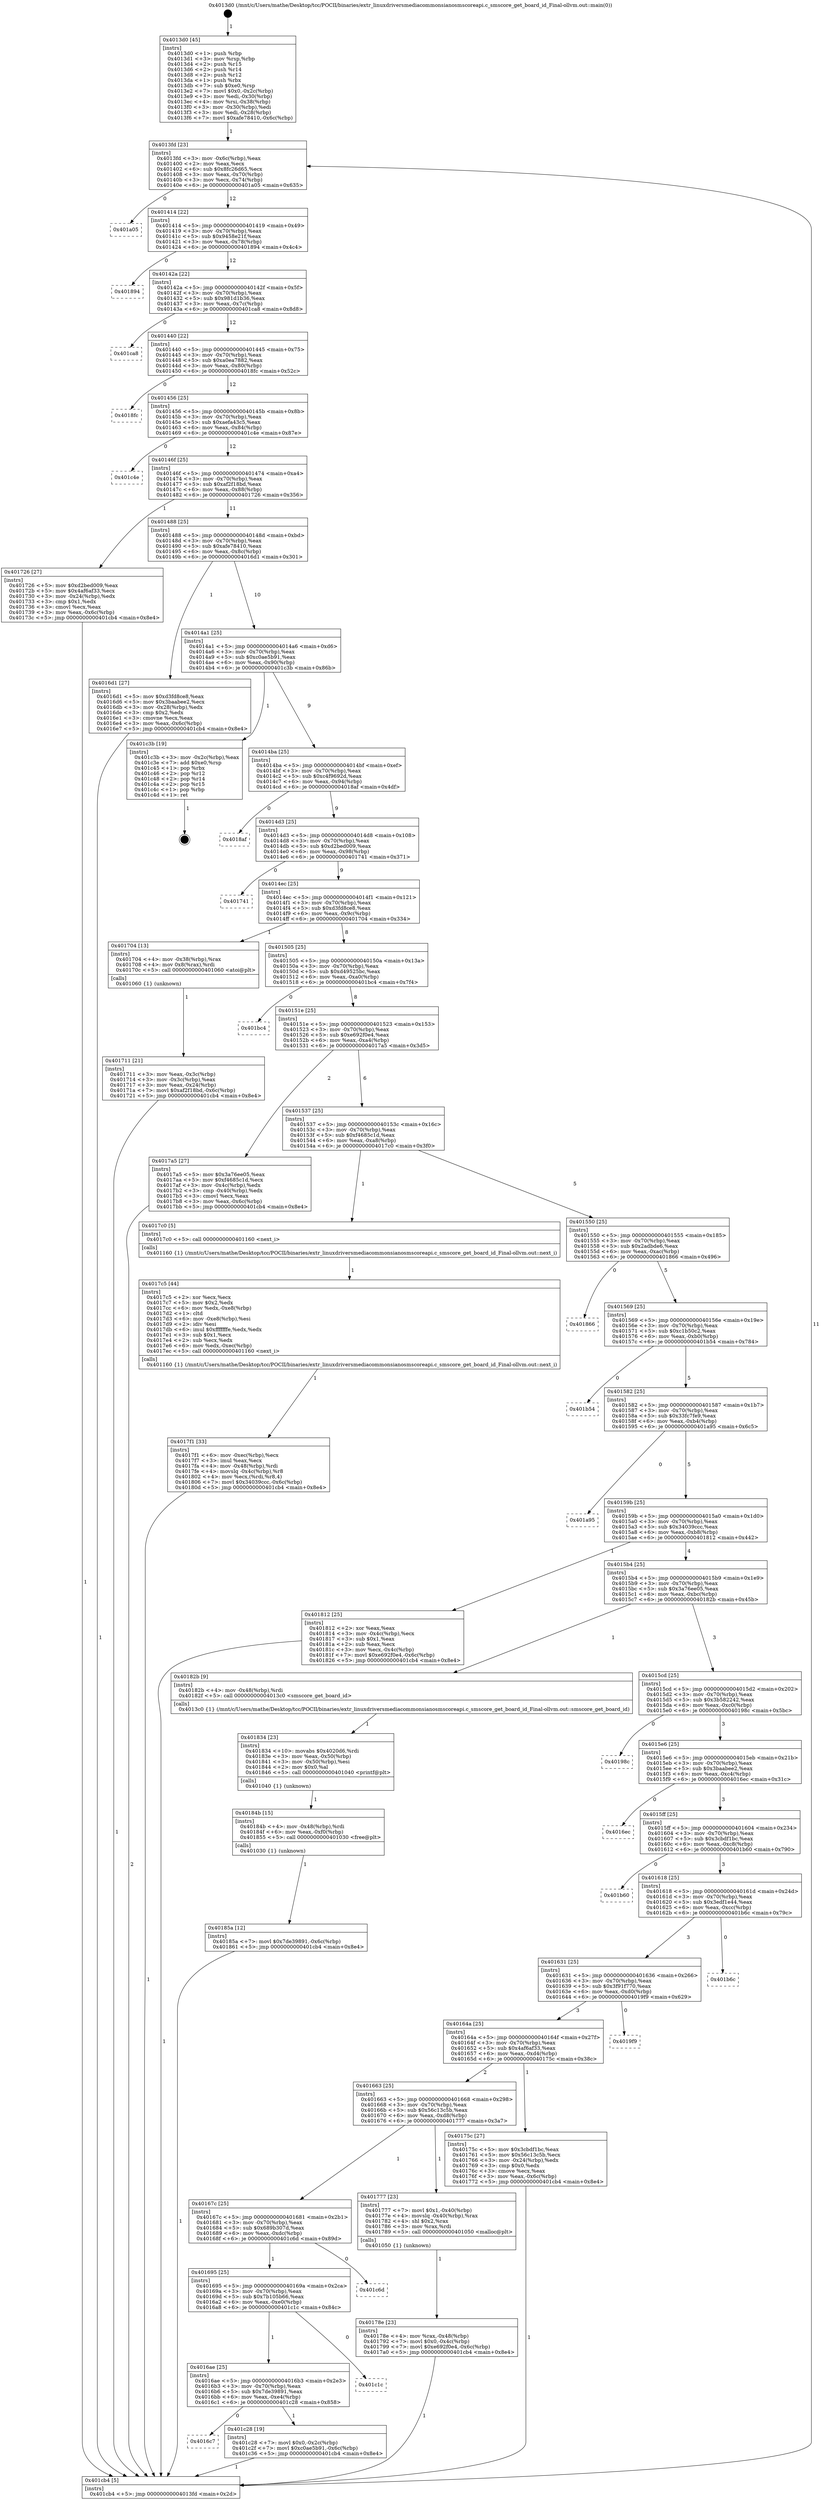 digraph "0x4013d0" {
  label = "0x4013d0 (/mnt/c/Users/mathe/Desktop/tcc/POCII/binaries/extr_linuxdriversmediacommonsianosmscoreapi.c_smscore_get_board_id_Final-ollvm.out::main(0))"
  labelloc = "t"
  node[shape=record]

  Entry [label="",width=0.3,height=0.3,shape=circle,fillcolor=black,style=filled]
  "0x4013fd" [label="{
     0x4013fd [23]\l
     | [instrs]\l
     &nbsp;&nbsp;0x4013fd \<+3\>: mov -0x6c(%rbp),%eax\l
     &nbsp;&nbsp;0x401400 \<+2\>: mov %eax,%ecx\l
     &nbsp;&nbsp;0x401402 \<+6\>: sub $0x8fc26d65,%ecx\l
     &nbsp;&nbsp;0x401408 \<+3\>: mov %eax,-0x70(%rbp)\l
     &nbsp;&nbsp;0x40140b \<+3\>: mov %ecx,-0x74(%rbp)\l
     &nbsp;&nbsp;0x40140e \<+6\>: je 0000000000401a05 \<main+0x635\>\l
  }"]
  "0x401a05" [label="{
     0x401a05\l
  }", style=dashed]
  "0x401414" [label="{
     0x401414 [22]\l
     | [instrs]\l
     &nbsp;&nbsp;0x401414 \<+5\>: jmp 0000000000401419 \<main+0x49\>\l
     &nbsp;&nbsp;0x401419 \<+3\>: mov -0x70(%rbp),%eax\l
     &nbsp;&nbsp;0x40141c \<+5\>: sub $0x9458e21f,%eax\l
     &nbsp;&nbsp;0x401421 \<+3\>: mov %eax,-0x78(%rbp)\l
     &nbsp;&nbsp;0x401424 \<+6\>: je 0000000000401894 \<main+0x4c4\>\l
  }"]
  Exit [label="",width=0.3,height=0.3,shape=circle,fillcolor=black,style=filled,peripheries=2]
  "0x401894" [label="{
     0x401894\l
  }", style=dashed]
  "0x40142a" [label="{
     0x40142a [22]\l
     | [instrs]\l
     &nbsp;&nbsp;0x40142a \<+5\>: jmp 000000000040142f \<main+0x5f\>\l
     &nbsp;&nbsp;0x40142f \<+3\>: mov -0x70(%rbp),%eax\l
     &nbsp;&nbsp;0x401432 \<+5\>: sub $0x981d1b36,%eax\l
     &nbsp;&nbsp;0x401437 \<+3\>: mov %eax,-0x7c(%rbp)\l
     &nbsp;&nbsp;0x40143a \<+6\>: je 0000000000401ca8 \<main+0x8d8\>\l
  }"]
  "0x4016c7" [label="{
     0x4016c7\l
  }", style=dashed]
  "0x401ca8" [label="{
     0x401ca8\l
  }", style=dashed]
  "0x401440" [label="{
     0x401440 [22]\l
     | [instrs]\l
     &nbsp;&nbsp;0x401440 \<+5\>: jmp 0000000000401445 \<main+0x75\>\l
     &nbsp;&nbsp;0x401445 \<+3\>: mov -0x70(%rbp),%eax\l
     &nbsp;&nbsp;0x401448 \<+5\>: sub $0xa0ea7882,%eax\l
     &nbsp;&nbsp;0x40144d \<+3\>: mov %eax,-0x80(%rbp)\l
     &nbsp;&nbsp;0x401450 \<+6\>: je 00000000004018fc \<main+0x52c\>\l
  }"]
  "0x401c28" [label="{
     0x401c28 [19]\l
     | [instrs]\l
     &nbsp;&nbsp;0x401c28 \<+7\>: movl $0x0,-0x2c(%rbp)\l
     &nbsp;&nbsp;0x401c2f \<+7\>: movl $0xc0ae5b91,-0x6c(%rbp)\l
     &nbsp;&nbsp;0x401c36 \<+5\>: jmp 0000000000401cb4 \<main+0x8e4\>\l
  }"]
  "0x4018fc" [label="{
     0x4018fc\l
  }", style=dashed]
  "0x401456" [label="{
     0x401456 [25]\l
     | [instrs]\l
     &nbsp;&nbsp;0x401456 \<+5\>: jmp 000000000040145b \<main+0x8b\>\l
     &nbsp;&nbsp;0x40145b \<+3\>: mov -0x70(%rbp),%eax\l
     &nbsp;&nbsp;0x40145e \<+5\>: sub $0xaefa43c5,%eax\l
     &nbsp;&nbsp;0x401463 \<+6\>: mov %eax,-0x84(%rbp)\l
     &nbsp;&nbsp;0x401469 \<+6\>: je 0000000000401c4e \<main+0x87e\>\l
  }"]
  "0x4016ae" [label="{
     0x4016ae [25]\l
     | [instrs]\l
     &nbsp;&nbsp;0x4016ae \<+5\>: jmp 00000000004016b3 \<main+0x2e3\>\l
     &nbsp;&nbsp;0x4016b3 \<+3\>: mov -0x70(%rbp),%eax\l
     &nbsp;&nbsp;0x4016b6 \<+5\>: sub $0x7de39891,%eax\l
     &nbsp;&nbsp;0x4016bb \<+6\>: mov %eax,-0xe4(%rbp)\l
     &nbsp;&nbsp;0x4016c1 \<+6\>: je 0000000000401c28 \<main+0x858\>\l
  }"]
  "0x401c4e" [label="{
     0x401c4e\l
  }", style=dashed]
  "0x40146f" [label="{
     0x40146f [25]\l
     | [instrs]\l
     &nbsp;&nbsp;0x40146f \<+5\>: jmp 0000000000401474 \<main+0xa4\>\l
     &nbsp;&nbsp;0x401474 \<+3\>: mov -0x70(%rbp),%eax\l
     &nbsp;&nbsp;0x401477 \<+5\>: sub $0xaf2f18bd,%eax\l
     &nbsp;&nbsp;0x40147c \<+6\>: mov %eax,-0x88(%rbp)\l
     &nbsp;&nbsp;0x401482 \<+6\>: je 0000000000401726 \<main+0x356\>\l
  }"]
  "0x401c1c" [label="{
     0x401c1c\l
  }", style=dashed]
  "0x401726" [label="{
     0x401726 [27]\l
     | [instrs]\l
     &nbsp;&nbsp;0x401726 \<+5\>: mov $0xd2bed009,%eax\l
     &nbsp;&nbsp;0x40172b \<+5\>: mov $0x4af6af33,%ecx\l
     &nbsp;&nbsp;0x401730 \<+3\>: mov -0x24(%rbp),%edx\l
     &nbsp;&nbsp;0x401733 \<+3\>: cmp $0x1,%edx\l
     &nbsp;&nbsp;0x401736 \<+3\>: cmovl %ecx,%eax\l
     &nbsp;&nbsp;0x401739 \<+3\>: mov %eax,-0x6c(%rbp)\l
     &nbsp;&nbsp;0x40173c \<+5\>: jmp 0000000000401cb4 \<main+0x8e4\>\l
  }"]
  "0x401488" [label="{
     0x401488 [25]\l
     | [instrs]\l
     &nbsp;&nbsp;0x401488 \<+5\>: jmp 000000000040148d \<main+0xbd\>\l
     &nbsp;&nbsp;0x40148d \<+3\>: mov -0x70(%rbp),%eax\l
     &nbsp;&nbsp;0x401490 \<+5\>: sub $0xafe78410,%eax\l
     &nbsp;&nbsp;0x401495 \<+6\>: mov %eax,-0x8c(%rbp)\l
     &nbsp;&nbsp;0x40149b \<+6\>: je 00000000004016d1 \<main+0x301\>\l
  }"]
  "0x401695" [label="{
     0x401695 [25]\l
     | [instrs]\l
     &nbsp;&nbsp;0x401695 \<+5\>: jmp 000000000040169a \<main+0x2ca\>\l
     &nbsp;&nbsp;0x40169a \<+3\>: mov -0x70(%rbp),%eax\l
     &nbsp;&nbsp;0x40169d \<+5\>: sub $0x7b105b66,%eax\l
     &nbsp;&nbsp;0x4016a2 \<+6\>: mov %eax,-0xe0(%rbp)\l
     &nbsp;&nbsp;0x4016a8 \<+6\>: je 0000000000401c1c \<main+0x84c\>\l
  }"]
  "0x4016d1" [label="{
     0x4016d1 [27]\l
     | [instrs]\l
     &nbsp;&nbsp;0x4016d1 \<+5\>: mov $0xd3fd8ce8,%eax\l
     &nbsp;&nbsp;0x4016d6 \<+5\>: mov $0x3baabee2,%ecx\l
     &nbsp;&nbsp;0x4016db \<+3\>: mov -0x28(%rbp),%edx\l
     &nbsp;&nbsp;0x4016de \<+3\>: cmp $0x2,%edx\l
     &nbsp;&nbsp;0x4016e1 \<+3\>: cmovne %ecx,%eax\l
     &nbsp;&nbsp;0x4016e4 \<+3\>: mov %eax,-0x6c(%rbp)\l
     &nbsp;&nbsp;0x4016e7 \<+5\>: jmp 0000000000401cb4 \<main+0x8e4\>\l
  }"]
  "0x4014a1" [label="{
     0x4014a1 [25]\l
     | [instrs]\l
     &nbsp;&nbsp;0x4014a1 \<+5\>: jmp 00000000004014a6 \<main+0xd6\>\l
     &nbsp;&nbsp;0x4014a6 \<+3\>: mov -0x70(%rbp),%eax\l
     &nbsp;&nbsp;0x4014a9 \<+5\>: sub $0xc0ae5b91,%eax\l
     &nbsp;&nbsp;0x4014ae \<+6\>: mov %eax,-0x90(%rbp)\l
     &nbsp;&nbsp;0x4014b4 \<+6\>: je 0000000000401c3b \<main+0x86b\>\l
  }"]
  "0x401cb4" [label="{
     0x401cb4 [5]\l
     | [instrs]\l
     &nbsp;&nbsp;0x401cb4 \<+5\>: jmp 00000000004013fd \<main+0x2d\>\l
  }"]
  "0x4013d0" [label="{
     0x4013d0 [45]\l
     | [instrs]\l
     &nbsp;&nbsp;0x4013d0 \<+1\>: push %rbp\l
     &nbsp;&nbsp;0x4013d1 \<+3\>: mov %rsp,%rbp\l
     &nbsp;&nbsp;0x4013d4 \<+2\>: push %r15\l
     &nbsp;&nbsp;0x4013d6 \<+2\>: push %r14\l
     &nbsp;&nbsp;0x4013d8 \<+2\>: push %r12\l
     &nbsp;&nbsp;0x4013da \<+1\>: push %rbx\l
     &nbsp;&nbsp;0x4013db \<+7\>: sub $0xe0,%rsp\l
     &nbsp;&nbsp;0x4013e2 \<+7\>: movl $0x0,-0x2c(%rbp)\l
     &nbsp;&nbsp;0x4013e9 \<+3\>: mov %edi,-0x30(%rbp)\l
     &nbsp;&nbsp;0x4013ec \<+4\>: mov %rsi,-0x38(%rbp)\l
     &nbsp;&nbsp;0x4013f0 \<+3\>: mov -0x30(%rbp),%edi\l
     &nbsp;&nbsp;0x4013f3 \<+3\>: mov %edi,-0x28(%rbp)\l
     &nbsp;&nbsp;0x4013f6 \<+7\>: movl $0xafe78410,-0x6c(%rbp)\l
  }"]
  "0x401c6d" [label="{
     0x401c6d\l
  }", style=dashed]
  "0x401c3b" [label="{
     0x401c3b [19]\l
     | [instrs]\l
     &nbsp;&nbsp;0x401c3b \<+3\>: mov -0x2c(%rbp),%eax\l
     &nbsp;&nbsp;0x401c3e \<+7\>: add $0xe0,%rsp\l
     &nbsp;&nbsp;0x401c45 \<+1\>: pop %rbx\l
     &nbsp;&nbsp;0x401c46 \<+2\>: pop %r12\l
     &nbsp;&nbsp;0x401c48 \<+2\>: pop %r14\l
     &nbsp;&nbsp;0x401c4a \<+2\>: pop %r15\l
     &nbsp;&nbsp;0x401c4c \<+1\>: pop %rbp\l
     &nbsp;&nbsp;0x401c4d \<+1\>: ret\l
  }"]
  "0x4014ba" [label="{
     0x4014ba [25]\l
     | [instrs]\l
     &nbsp;&nbsp;0x4014ba \<+5\>: jmp 00000000004014bf \<main+0xef\>\l
     &nbsp;&nbsp;0x4014bf \<+3\>: mov -0x70(%rbp),%eax\l
     &nbsp;&nbsp;0x4014c2 \<+5\>: sub $0xc4f9692d,%eax\l
     &nbsp;&nbsp;0x4014c7 \<+6\>: mov %eax,-0x94(%rbp)\l
     &nbsp;&nbsp;0x4014cd \<+6\>: je 00000000004018af \<main+0x4df\>\l
  }"]
  "0x40185a" [label="{
     0x40185a [12]\l
     | [instrs]\l
     &nbsp;&nbsp;0x40185a \<+7\>: movl $0x7de39891,-0x6c(%rbp)\l
     &nbsp;&nbsp;0x401861 \<+5\>: jmp 0000000000401cb4 \<main+0x8e4\>\l
  }"]
  "0x4018af" [label="{
     0x4018af\l
  }", style=dashed]
  "0x4014d3" [label="{
     0x4014d3 [25]\l
     | [instrs]\l
     &nbsp;&nbsp;0x4014d3 \<+5\>: jmp 00000000004014d8 \<main+0x108\>\l
     &nbsp;&nbsp;0x4014d8 \<+3\>: mov -0x70(%rbp),%eax\l
     &nbsp;&nbsp;0x4014db \<+5\>: sub $0xd2bed009,%eax\l
     &nbsp;&nbsp;0x4014e0 \<+6\>: mov %eax,-0x98(%rbp)\l
     &nbsp;&nbsp;0x4014e6 \<+6\>: je 0000000000401741 \<main+0x371\>\l
  }"]
  "0x40184b" [label="{
     0x40184b [15]\l
     | [instrs]\l
     &nbsp;&nbsp;0x40184b \<+4\>: mov -0x48(%rbp),%rdi\l
     &nbsp;&nbsp;0x40184f \<+6\>: mov %eax,-0xf0(%rbp)\l
     &nbsp;&nbsp;0x401855 \<+5\>: call 0000000000401030 \<free@plt\>\l
     | [calls]\l
     &nbsp;&nbsp;0x401030 \{1\} (unknown)\l
  }"]
  "0x401741" [label="{
     0x401741\l
  }", style=dashed]
  "0x4014ec" [label="{
     0x4014ec [25]\l
     | [instrs]\l
     &nbsp;&nbsp;0x4014ec \<+5\>: jmp 00000000004014f1 \<main+0x121\>\l
     &nbsp;&nbsp;0x4014f1 \<+3\>: mov -0x70(%rbp),%eax\l
     &nbsp;&nbsp;0x4014f4 \<+5\>: sub $0xd3fd8ce8,%eax\l
     &nbsp;&nbsp;0x4014f9 \<+6\>: mov %eax,-0x9c(%rbp)\l
     &nbsp;&nbsp;0x4014ff \<+6\>: je 0000000000401704 \<main+0x334\>\l
  }"]
  "0x401834" [label="{
     0x401834 [23]\l
     | [instrs]\l
     &nbsp;&nbsp;0x401834 \<+10\>: movabs $0x4020d6,%rdi\l
     &nbsp;&nbsp;0x40183e \<+3\>: mov %eax,-0x50(%rbp)\l
     &nbsp;&nbsp;0x401841 \<+3\>: mov -0x50(%rbp),%esi\l
     &nbsp;&nbsp;0x401844 \<+2\>: mov $0x0,%al\l
     &nbsp;&nbsp;0x401846 \<+5\>: call 0000000000401040 \<printf@plt\>\l
     | [calls]\l
     &nbsp;&nbsp;0x401040 \{1\} (unknown)\l
  }"]
  "0x401704" [label="{
     0x401704 [13]\l
     | [instrs]\l
     &nbsp;&nbsp;0x401704 \<+4\>: mov -0x38(%rbp),%rax\l
     &nbsp;&nbsp;0x401708 \<+4\>: mov 0x8(%rax),%rdi\l
     &nbsp;&nbsp;0x40170c \<+5\>: call 0000000000401060 \<atoi@plt\>\l
     | [calls]\l
     &nbsp;&nbsp;0x401060 \{1\} (unknown)\l
  }"]
  "0x401505" [label="{
     0x401505 [25]\l
     | [instrs]\l
     &nbsp;&nbsp;0x401505 \<+5\>: jmp 000000000040150a \<main+0x13a\>\l
     &nbsp;&nbsp;0x40150a \<+3\>: mov -0x70(%rbp),%eax\l
     &nbsp;&nbsp;0x40150d \<+5\>: sub $0xd49525bc,%eax\l
     &nbsp;&nbsp;0x401512 \<+6\>: mov %eax,-0xa0(%rbp)\l
     &nbsp;&nbsp;0x401518 \<+6\>: je 0000000000401bc4 \<main+0x7f4\>\l
  }"]
  "0x401711" [label="{
     0x401711 [21]\l
     | [instrs]\l
     &nbsp;&nbsp;0x401711 \<+3\>: mov %eax,-0x3c(%rbp)\l
     &nbsp;&nbsp;0x401714 \<+3\>: mov -0x3c(%rbp),%eax\l
     &nbsp;&nbsp;0x401717 \<+3\>: mov %eax,-0x24(%rbp)\l
     &nbsp;&nbsp;0x40171a \<+7\>: movl $0xaf2f18bd,-0x6c(%rbp)\l
     &nbsp;&nbsp;0x401721 \<+5\>: jmp 0000000000401cb4 \<main+0x8e4\>\l
  }"]
  "0x4017f1" [label="{
     0x4017f1 [33]\l
     | [instrs]\l
     &nbsp;&nbsp;0x4017f1 \<+6\>: mov -0xec(%rbp),%ecx\l
     &nbsp;&nbsp;0x4017f7 \<+3\>: imul %eax,%ecx\l
     &nbsp;&nbsp;0x4017fa \<+4\>: mov -0x48(%rbp),%rdi\l
     &nbsp;&nbsp;0x4017fe \<+4\>: movslq -0x4c(%rbp),%r8\l
     &nbsp;&nbsp;0x401802 \<+4\>: mov %ecx,(%rdi,%r8,4)\l
     &nbsp;&nbsp;0x401806 \<+7\>: movl $0x34039ccc,-0x6c(%rbp)\l
     &nbsp;&nbsp;0x40180d \<+5\>: jmp 0000000000401cb4 \<main+0x8e4\>\l
  }"]
  "0x401bc4" [label="{
     0x401bc4\l
  }", style=dashed]
  "0x40151e" [label="{
     0x40151e [25]\l
     | [instrs]\l
     &nbsp;&nbsp;0x40151e \<+5\>: jmp 0000000000401523 \<main+0x153\>\l
     &nbsp;&nbsp;0x401523 \<+3\>: mov -0x70(%rbp),%eax\l
     &nbsp;&nbsp;0x401526 \<+5\>: sub $0xe692f0e4,%eax\l
     &nbsp;&nbsp;0x40152b \<+6\>: mov %eax,-0xa4(%rbp)\l
     &nbsp;&nbsp;0x401531 \<+6\>: je 00000000004017a5 \<main+0x3d5\>\l
  }"]
  "0x4017c5" [label="{
     0x4017c5 [44]\l
     | [instrs]\l
     &nbsp;&nbsp;0x4017c5 \<+2\>: xor %ecx,%ecx\l
     &nbsp;&nbsp;0x4017c7 \<+5\>: mov $0x2,%edx\l
     &nbsp;&nbsp;0x4017cc \<+6\>: mov %edx,-0xe8(%rbp)\l
     &nbsp;&nbsp;0x4017d2 \<+1\>: cltd\l
     &nbsp;&nbsp;0x4017d3 \<+6\>: mov -0xe8(%rbp),%esi\l
     &nbsp;&nbsp;0x4017d9 \<+2\>: idiv %esi\l
     &nbsp;&nbsp;0x4017db \<+6\>: imul $0xfffffffe,%edx,%edx\l
     &nbsp;&nbsp;0x4017e1 \<+3\>: sub $0x1,%ecx\l
     &nbsp;&nbsp;0x4017e4 \<+2\>: sub %ecx,%edx\l
     &nbsp;&nbsp;0x4017e6 \<+6\>: mov %edx,-0xec(%rbp)\l
     &nbsp;&nbsp;0x4017ec \<+5\>: call 0000000000401160 \<next_i\>\l
     | [calls]\l
     &nbsp;&nbsp;0x401160 \{1\} (/mnt/c/Users/mathe/Desktop/tcc/POCII/binaries/extr_linuxdriversmediacommonsianosmscoreapi.c_smscore_get_board_id_Final-ollvm.out::next_i)\l
  }"]
  "0x4017a5" [label="{
     0x4017a5 [27]\l
     | [instrs]\l
     &nbsp;&nbsp;0x4017a5 \<+5\>: mov $0x3a76ee05,%eax\l
     &nbsp;&nbsp;0x4017aa \<+5\>: mov $0xf4685c1d,%ecx\l
     &nbsp;&nbsp;0x4017af \<+3\>: mov -0x4c(%rbp),%edx\l
     &nbsp;&nbsp;0x4017b2 \<+3\>: cmp -0x40(%rbp),%edx\l
     &nbsp;&nbsp;0x4017b5 \<+3\>: cmovl %ecx,%eax\l
     &nbsp;&nbsp;0x4017b8 \<+3\>: mov %eax,-0x6c(%rbp)\l
     &nbsp;&nbsp;0x4017bb \<+5\>: jmp 0000000000401cb4 \<main+0x8e4\>\l
  }"]
  "0x401537" [label="{
     0x401537 [25]\l
     | [instrs]\l
     &nbsp;&nbsp;0x401537 \<+5\>: jmp 000000000040153c \<main+0x16c\>\l
     &nbsp;&nbsp;0x40153c \<+3\>: mov -0x70(%rbp),%eax\l
     &nbsp;&nbsp;0x40153f \<+5\>: sub $0xf4685c1d,%eax\l
     &nbsp;&nbsp;0x401544 \<+6\>: mov %eax,-0xa8(%rbp)\l
     &nbsp;&nbsp;0x40154a \<+6\>: je 00000000004017c0 \<main+0x3f0\>\l
  }"]
  "0x40178e" [label="{
     0x40178e [23]\l
     | [instrs]\l
     &nbsp;&nbsp;0x40178e \<+4\>: mov %rax,-0x48(%rbp)\l
     &nbsp;&nbsp;0x401792 \<+7\>: movl $0x0,-0x4c(%rbp)\l
     &nbsp;&nbsp;0x401799 \<+7\>: movl $0xe692f0e4,-0x6c(%rbp)\l
     &nbsp;&nbsp;0x4017a0 \<+5\>: jmp 0000000000401cb4 \<main+0x8e4\>\l
  }"]
  "0x4017c0" [label="{
     0x4017c0 [5]\l
     | [instrs]\l
     &nbsp;&nbsp;0x4017c0 \<+5\>: call 0000000000401160 \<next_i\>\l
     | [calls]\l
     &nbsp;&nbsp;0x401160 \{1\} (/mnt/c/Users/mathe/Desktop/tcc/POCII/binaries/extr_linuxdriversmediacommonsianosmscoreapi.c_smscore_get_board_id_Final-ollvm.out::next_i)\l
  }"]
  "0x401550" [label="{
     0x401550 [25]\l
     | [instrs]\l
     &nbsp;&nbsp;0x401550 \<+5\>: jmp 0000000000401555 \<main+0x185\>\l
     &nbsp;&nbsp;0x401555 \<+3\>: mov -0x70(%rbp),%eax\l
     &nbsp;&nbsp;0x401558 \<+5\>: sub $0x2adbde6,%eax\l
     &nbsp;&nbsp;0x40155d \<+6\>: mov %eax,-0xac(%rbp)\l
     &nbsp;&nbsp;0x401563 \<+6\>: je 0000000000401866 \<main+0x496\>\l
  }"]
  "0x40167c" [label="{
     0x40167c [25]\l
     | [instrs]\l
     &nbsp;&nbsp;0x40167c \<+5\>: jmp 0000000000401681 \<main+0x2b1\>\l
     &nbsp;&nbsp;0x401681 \<+3\>: mov -0x70(%rbp),%eax\l
     &nbsp;&nbsp;0x401684 \<+5\>: sub $0x689b307d,%eax\l
     &nbsp;&nbsp;0x401689 \<+6\>: mov %eax,-0xdc(%rbp)\l
     &nbsp;&nbsp;0x40168f \<+6\>: je 0000000000401c6d \<main+0x89d\>\l
  }"]
  "0x401866" [label="{
     0x401866\l
  }", style=dashed]
  "0x401569" [label="{
     0x401569 [25]\l
     | [instrs]\l
     &nbsp;&nbsp;0x401569 \<+5\>: jmp 000000000040156e \<main+0x19e\>\l
     &nbsp;&nbsp;0x40156e \<+3\>: mov -0x70(%rbp),%eax\l
     &nbsp;&nbsp;0x401571 \<+5\>: sub $0xc1b50c2,%eax\l
     &nbsp;&nbsp;0x401576 \<+6\>: mov %eax,-0xb0(%rbp)\l
     &nbsp;&nbsp;0x40157c \<+6\>: je 0000000000401b54 \<main+0x784\>\l
  }"]
  "0x401777" [label="{
     0x401777 [23]\l
     | [instrs]\l
     &nbsp;&nbsp;0x401777 \<+7\>: movl $0x1,-0x40(%rbp)\l
     &nbsp;&nbsp;0x40177e \<+4\>: movslq -0x40(%rbp),%rax\l
     &nbsp;&nbsp;0x401782 \<+4\>: shl $0x2,%rax\l
     &nbsp;&nbsp;0x401786 \<+3\>: mov %rax,%rdi\l
     &nbsp;&nbsp;0x401789 \<+5\>: call 0000000000401050 \<malloc@plt\>\l
     | [calls]\l
     &nbsp;&nbsp;0x401050 \{1\} (unknown)\l
  }"]
  "0x401b54" [label="{
     0x401b54\l
  }", style=dashed]
  "0x401582" [label="{
     0x401582 [25]\l
     | [instrs]\l
     &nbsp;&nbsp;0x401582 \<+5\>: jmp 0000000000401587 \<main+0x1b7\>\l
     &nbsp;&nbsp;0x401587 \<+3\>: mov -0x70(%rbp),%eax\l
     &nbsp;&nbsp;0x40158a \<+5\>: sub $0x33fc7fe9,%eax\l
     &nbsp;&nbsp;0x40158f \<+6\>: mov %eax,-0xb4(%rbp)\l
     &nbsp;&nbsp;0x401595 \<+6\>: je 0000000000401a95 \<main+0x6c5\>\l
  }"]
  "0x401663" [label="{
     0x401663 [25]\l
     | [instrs]\l
     &nbsp;&nbsp;0x401663 \<+5\>: jmp 0000000000401668 \<main+0x298\>\l
     &nbsp;&nbsp;0x401668 \<+3\>: mov -0x70(%rbp),%eax\l
     &nbsp;&nbsp;0x40166b \<+5\>: sub $0x56c13c5b,%eax\l
     &nbsp;&nbsp;0x401670 \<+6\>: mov %eax,-0xd8(%rbp)\l
     &nbsp;&nbsp;0x401676 \<+6\>: je 0000000000401777 \<main+0x3a7\>\l
  }"]
  "0x401a95" [label="{
     0x401a95\l
  }", style=dashed]
  "0x40159b" [label="{
     0x40159b [25]\l
     | [instrs]\l
     &nbsp;&nbsp;0x40159b \<+5\>: jmp 00000000004015a0 \<main+0x1d0\>\l
     &nbsp;&nbsp;0x4015a0 \<+3\>: mov -0x70(%rbp),%eax\l
     &nbsp;&nbsp;0x4015a3 \<+5\>: sub $0x34039ccc,%eax\l
     &nbsp;&nbsp;0x4015a8 \<+6\>: mov %eax,-0xb8(%rbp)\l
     &nbsp;&nbsp;0x4015ae \<+6\>: je 0000000000401812 \<main+0x442\>\l
  }"]
  "0x40175c" [label="{
     0x40175c [27]\l
     | [instrs]\l
     &nbsp;&nbsp;0x40175c \<+5\>: mov $0x3cbdf1bc,%eax\l
     &nbsp;&nbsp;0x401761 \<+5\>: mov $0x56c13c5b,%ecx\l
     &nbsp;&nbsp;0x401766 \<+3\>: mov -0x24(%rbp),%edx\l
     &nbsp;&nbsp;0x401769 \<+3\>: cmp $0x0,%edx\l
     &nbsp;&nbsp;0x40176c \<+3\>: cmove %ecx,%eax\l
     &nbsp;&nbsp;0x40176f \<+3\>: mov %eax,-0x6c(%rbp)\l
     &nbsp;&nbsp;0x401772 \<+5\>: jmp 0000000000401cb4 \<main+0x8e4\>\l
  }"]
  "0x401812" [label="{
     0x401812 [25]\l
     | [instrs]\l
     &nbsp;&nbsp;0x401812 \<+2\>: xor %eax,%eax\l
     &nbsp;&nbsp;0x401814 \<+3\>: mov -0x4c(%rbp),%ecx\l
     &nbsp;&nbsp;0x401817 \<+3\>: sub $0x1,%eax\l
     &nbsp;&nbsp;0x40181a \<+2\>: sub %eax,%ecx\l
     &nbsp;&nbsp;0x40181c \<+3\>: mov %ecx,-0x4c(%rbp)\l
     &nbsp;&nbsp;0x40181f \<+7\>: movl $0xe692f0e4,-0x6c(%rbp)\l
     &nbsp;&nbsp;0x401826 \<+5\>: jmp 0000000000401cb4 \<main+0x8e4\>\l
  }"]
  "0x4015b4" [label="{
     0x4015b4 [25]\l
     | [instrs]\l
     &nbsp;&nbsp;0x4015b4 \<+5\>: jmp 00000000004015b9 \<main+0x1e9\>\l
     &nbsp;&nbsp;0x4015b9 \<+3\>: mov -0x70(%rbp),%eax\l
     &nbsp;&nbsp;0x4015bc \<+5\>: sub $0x3a76ee05,%eax\l
     &nbsp;&nbsp;0x4015c1 \<+6\>: mov %eax,-0xbc(%rbp)\l
     &nbsp;&nbsp;0x4015c7 \<+6\>: je 000000000040182b \<main+0x45b\>\l
  }"]
  "0x40164a" [label="{
     0x40164a [25]\l
     | [instrs]\l
     &nbsp;&nbsp;0x40164a \<+5\>: jmp 000000000040164f \<main+0x27f\>\l
     &nbsp;&nbsp;0x40164f \<+3\>: mov -0x70(%rbp),%eax\l
     &nbsp;&nbsp;0x401652 \<+5\>: sub $0x4af6af33,%eax\l
     &nbsp;&nbsp;0x401657 \<+6\>: mov %eax,-0xd4(%rbp)\l
     &nbsp;&nbsp;0x40165d \<+6\>: je 000000000040175c \<main+0x38c\>\l
  }"]
  "0x40182b" [label="{
     0x40182b [9]\l
     | [instrs]\l
     &nbsp;&nbsp;0x40182b \<+4\>: mov -0x48(%rbp),%rdi\l
     &nbsp;&nbsp;0x40182f \<+5\>: call 00000000004013c0 \<smscore_get_board_id\>\l
     | [calls]\l
     &nbsp;&nbsp;0x4013c0 \{1\} (/mnt/c/Users/mathe/Desktop/tcc/POCII/binaries/extr_linuxdriversmediacommonsianosmscoreapi.c_smscore_get_board_id_Final-ollvm.out::smscore_get_board_id)\l
  }"]
  "0x4015cd" [label="{
     0x4015cd [25]\l
     | [instrs]\l
     &nbsp;&nbsp;0x4015cd \<+5\>: jmp 00000000004015d2 \<main+0x202\>\l
     &nbsp;&nbsp;0x4015d2 \<+3\>: mov -0x70(%rbp),%eax\l
     &nbsp;&nbsp;0x4015d5 \<+5\>: sub $0x3b582242,%eax\l
     &nbsp;&nbsp;0x4015da \<+6\>: mov %eax,-0xc0(%rbp)\l
     &nbsp;&nbsp;0x4015e0 \<+6\>: je 000000000040198c \<main+0x5bc\>\l
  }"]
  "0x4019f9" [label="{
     0x4019f9\l
  }", style=dashed]
  "0x40198c" [label="{
     0x40198c\l
  }", style=dashed]
  "0x4015e6" [label="{
     0x4015e6 [25]\l
     | [instrs]\l
     &nbsp;&nbsp;0x4015e6 \<+5\>: jmp 00000000004015eb \<main+0x21b\>\l
     &nbsp;&nbsp;0x4015eb \<+3\>: mov -0x70(%rbp),%eax\l
     &nbsp;&nbsp;0x4015ee \<+5\>: sub $0x3baabee2,%eax\l
     &nbsp;&nbsp;0x4015f3 \<+6\>: mov %eax,-0xc4(%rbp)\l
     &nbsp;&nbsp;0x4015f9 \<+6\>: je 00000000004016ec \<main+0x31c\>\l
  }"]
  "0x401631" [label="{
     0x401631 [25]\l
     | [instrs]\l
     &nbsp;&nbsp;0x401631 \<+5\>: jmp 0000000000401636 \<main+0x266\>\l
     &nbsp;&nbsp;0x401636 \<+3\>: mov -0x70(%rbp),%eax\l
     &nbsp;&nbsp;0x401639 \<+5\>: sub $0x3f91f770,%eax\l
     &nbsp;&nbsp;0x40163e \<+6\>: mov %eax,-0xd0(%rbp)\l
     &nbsp;&nbsp;0x401644 \<+6\>: je 00000000004019f9 \<main+0x629\>\l
  }"]
  "0x4016ec" [label="{
     0x4016ec\l
  }", style=dashed]
  "0x4015ff" [label="{
     0x4015ff [25]\l
     | [instrs]\l
     &nbsp;&nbsp;0x4015ff \<+5\>: jmp 0000000000401604 \<main+0x234\>\l
     &nbsp;&nbsp;0x401604 \<+3\>: mov -0x70(%rbp),%eax\l
     &nbsp;&nbsp;0x401607 \<+5\>: sub $0x3cbdf1bc,%eax\l
     &nbsp;&nbsp;0x40160c \<+6\>: mov %eax,-0xc8(%rbp)\l
     &nbsp;&nbsp;0x401612 \<+6\>: je 0000000000401b60 \<main+0x790\>\l
  }"]
  "0x401b6c" [label="{
     0x401b6c\l
  }", style=dashed]
  "0x401b60" [label="{
     0x401b60\l
  }", style=dashed]
  "0x401618" [label="{
     0x401618 [25]\l
     | [instrs]\l
     &nbsp;&nbsp;0x401618 \<+5\>: jmp 000000000040161d \<main+0x24d\>\l
     &nbsp;&nbsp;0x40161d \<+3\>: mov -0x70(%rbp),%eax\l
     &nbsp;&nbsp;0x401620 \<+5\>: sub $0x3edf1e44,%eax\l
     &nbsp;&nbsp;0x401625 \<+6\>: mov %eax,-0xcc(%rbp)\l
     &nbsp;&nbsp;0x40162b \<+6\>: je 0000000000401b6c \<main+0x79c\>\l
  }"]
  Entry -> "0x4013d0" [label=" 1"]
  "0x4013fd" -> "0x401a05" [label=" 0"]
  "0x4013fd" -> "0x401414" [label=" 12"]
  "0x401c3b" -> Exit [label=" 1"]
  "0x401414" -> "0x401894" [label=" 0"]
  "0x401414" -> "0x40142a" [label=" 12"]
  "0x401c28" -> "0x401cb4" [label=" 1"]
  "0x40142a" -> "0x401ca8" [label=" 0"]
  "0x40142a" -> "0x401440" [label=" 12"]
  "0x4016ae" -> "0x4016c7" [label=" 0"]
  "0x401440" -> "0x4018fc" [label=" 0"]
  "0x401440" -> "0x401456" [label=" 12"]
  "0x4016ae" -> "0x401c28" [label=" 1"]
  "0x401456" -> "0x401c4e" [label=" 0"]
  "0x401456" -> "0x40146f" [label=" 12"]
  "0x401695" -> "0x4016ae" [label=" 1"]
  "0x40146f" -> "0x401726" [label=" 1"]
  "0x40146f" -> "0x401488" [label=" 11"]
  "0x401695" -> "0x401c1c" [label=" 0"]
  "0x401488" -> "0x4016d1" [label=" 1"]
  "0x401488" -> "0x4014a1" [label=" 10"]
  "0x4016d1" -> "0x401cb4" [label=" 1"]
  "0x4013d0" -> "0x4013fd" [label=" 1"]
  "0x401cb4" -> "0x4013fd" [label=" 11"]
  "0x40167c" -> "0x401695" [label=" 1"]
  "0x4014a1" -> "0x401c3b" [label=" 1"]
  "0x4014a1" -> "0x4014ba" [label=" 9"]
  "0x40167c" -> "0x401c6d" [label=" 0"]
  "0x4014ba" -> "0x4018af" [label=" 0"]
  "0x4014ba" -> "0x4014d3" [label=" 9"]
  "0x40185a" -> "0x401cb4" [label=" 1"]
  "0x4014d3" -> "0x401741" [label=" 0"]
  "0x4014d3" -> "0x4014ec" [label=" 9"]
  "0x40184b" -> "0x40185a" [label=" 1"]
  "0x4014ec" -> "0x401704" [label=" 1"]
  "0x4014ec" -> "0x401505" [label=" 8"]
  "0x401704" -> "0x401711" [label=" 1"]
  "0x401711" -> "0x401cb4" [label=" 1"]
  "0x401726" -> "0x401cb4" [label=" 1"]
  "0x401834" -> "0x40184b" [label=" 1"]
  "0x401505" -> "0x401bc4" [label=" 0"]
  "0x401505" -> "0x40151e" [label=" 8"]
  "0x40182b" -> "0x401834" [label=" 1"]
  "0x40151e" -> "0x4017a5" [label=" 2"]
  "0x40151e" -> "0x401537" [label=" 6"]
  "0x401812" -> "0x401cb4" [label=" 1"]
  "0x401537" -> "0x4017c0" [label=" 1"]
  "0x401537" -> "0x401550" [label=" 5"]
  "0x4017f1" -> "0x401cb4" [label=" 1"]
  "0x401550" -> "0x401866" [label=" 0"]
  "0x401550" -> "0x401569" [label=" 5"]
  "0x4017c5" -> "0x4017f1" [label=" 1"]
  "0x401569" -> "0x401b54" [label=" 0"]
  "0x401569" -> "0x401582" [label=" 5"]
  "0x4017c0" -> "0x4017c5" [label=" 1"]
  "0x401582" -> "0x401a95" [label=" 0"]
  "0x401582" -> "0x40159b" [label=" 5"]
  "0x40178e" -> "0x401cb4" [label=" 1"]
  "0x40159b" -> "0x401812" [label=" 1"]
  "0x40159b" -> "0x4015b4" [label=" 4"]
  "0x401777" -> "0x40178e" [label=" 1"]
  "0x4015b4" -> "0x40182b" [label=" 1"]
  "0x4015b4" -> "0x4015cd" [label=" 3"]
  "0x401663" -> "0x401777" [label=" 1"]
  "0x4015cd" -> "0x40198c" [label=" 0"]
  "0x4015cd" -> "0x4015e6" [label=" 3"]
  "0x4017a5" -> "0x401cb4" [label=" 2"]
  "0x4015e6" -> "0x4016ec" [label=" 0"]
  "0x4015e6" -> "0x4015ff" [label=" 3"]
  "0x40164a" -> "0x401663" [label=" 2"]
  "0x4015ff" -> "0x401b60" [label=" 0"]
  "0x4015ff" -> "0x401618" [label=" 3"]
  "0x40164a" -> "0x40175c" [label=" 1"]
  "0x401618" -> "0x401b6c" [label=" 0"]
  "0x401618" -> "0x401631" [label=" 3"]
  "0x40175c" -> "0x401cb4" [label=" 1"]
  "0x401631" -> "0x4019f9" [label=" 0"]
  "0x401631" -> "0x40164a" [label=" 3"]
  "0x401663" -> "0x40167c" [label=" 1"]
}
